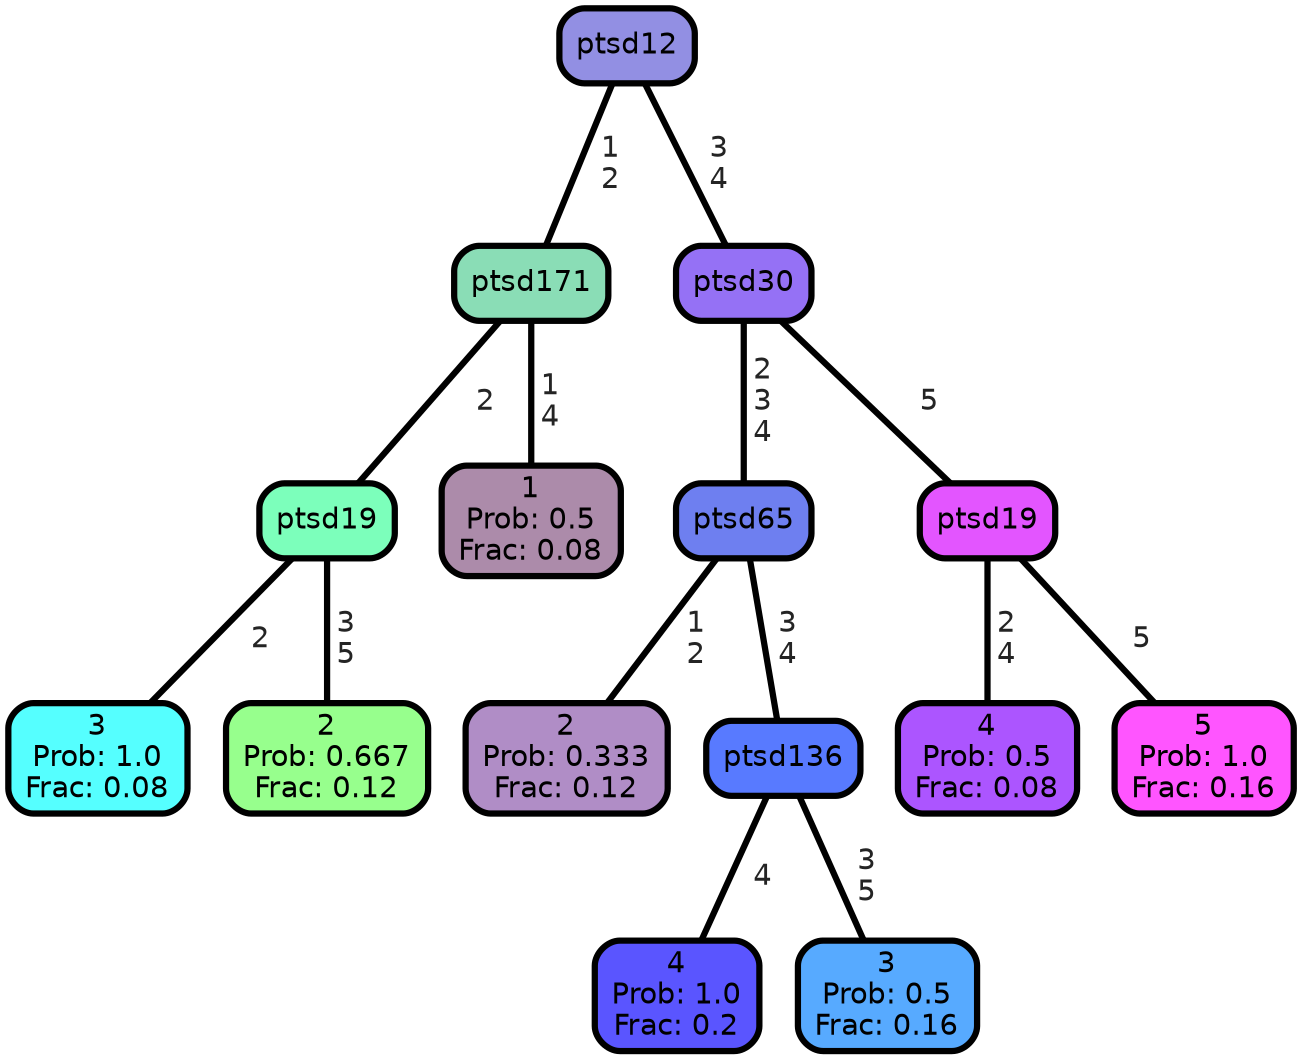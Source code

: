 graph Tree {
node [shape=box, style="filled, rounded",color="black",penwidth="3",fontcolor="black",                 fontname=helvetica] ;
graph [ranksep="0 equally", splines=straight,                 bgcolor=transparent, dpi=200] ;
edge [fontname=helvetica, fontweight=bold,fontcolor=grey14,color=black] ;
0 [label="3
Prob: 1.0
Frac: 0.08", fillcolor="#55ffff"] ;
1 [label="ptsd19", fillcolor="#7cffbb"] ;
2 [label="2
Prob: 0.667
Frac: 0.12", fillcolor="#97ff8d"] ;
3 [label="ptsd171", fillcolor="#8addb6"] ;
4 [label="1
Prob: 0.5
Frac: 0.08", fillcolor="#ac8baa"] ;
5 [label="ptsd12", fillcolor="#928fe3"] ;
6 [label="2
Prob: 0.333
Frac: 0.12", fillcolor="#b08dc6"] ;
7 [label="ptsd65", fillcolor="#6e7ff0"] ;
8 [label="4
Prob: 1.0
Frac: 0.2", fillcolor="#5a55ff"] ;
9 [label="ptsd136", fillcolor="#587aff"] ;
10 [label="3
Prob: 0.5
Frac: 0.16", fillcolor="#57aaff"] ;
11 [label="ptsd30", fillcolor="#9571f5"] ;
12 [label="4
Prob: 0.5
Frac: 0.08", fillcolor="#ac55ff"] ;
13 [label="ptsd19", fillcolor="#e355ff"] ;
14 [label="5
Prob: 1.0
Frac: 0.16", fillcolor="#ff55ff"] ;
1 -- 0 [label=" 2",penwidth=3] ;
1 -- 2 [label=" 3\n 5",penwidth=3] ;
3 -- 1 [label=" 2",penwidth=3] ;
3 -- 4 [label=" 1\n 4",penwidth=3] ;
5 -- 3 [label=" 1\n 2",penwidth=3] ;
5 -- 11 [label=" 3\n 4",penwidth=3] ;
7 -- 6 [label=" 1\n 2",penwidth=3] ;
7 -- 9 [label=" 3\n 4",penwidth=3] ;
9 -- 8 [label=" 4",penwidth=3] ;
9 -- 10 [label=" 3\n 5",penwidth=3] ;
11 -- 7 [label=" 2\n 3\n 4",penwidth=3] ;
11 -- 13 [label=" 5",penwidth=3] ;
13 -- 12 [label=" 2\n 4",penwidth=3] ;
13 -- 14 [label=" 5",penwidth=3] ;
{rank = same;}}